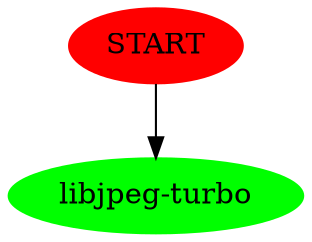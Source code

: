 digraph G { START [color=red, style=filled];
node [style=filled, color=green];
 "START" -> "libjpeg-turbo";
}
